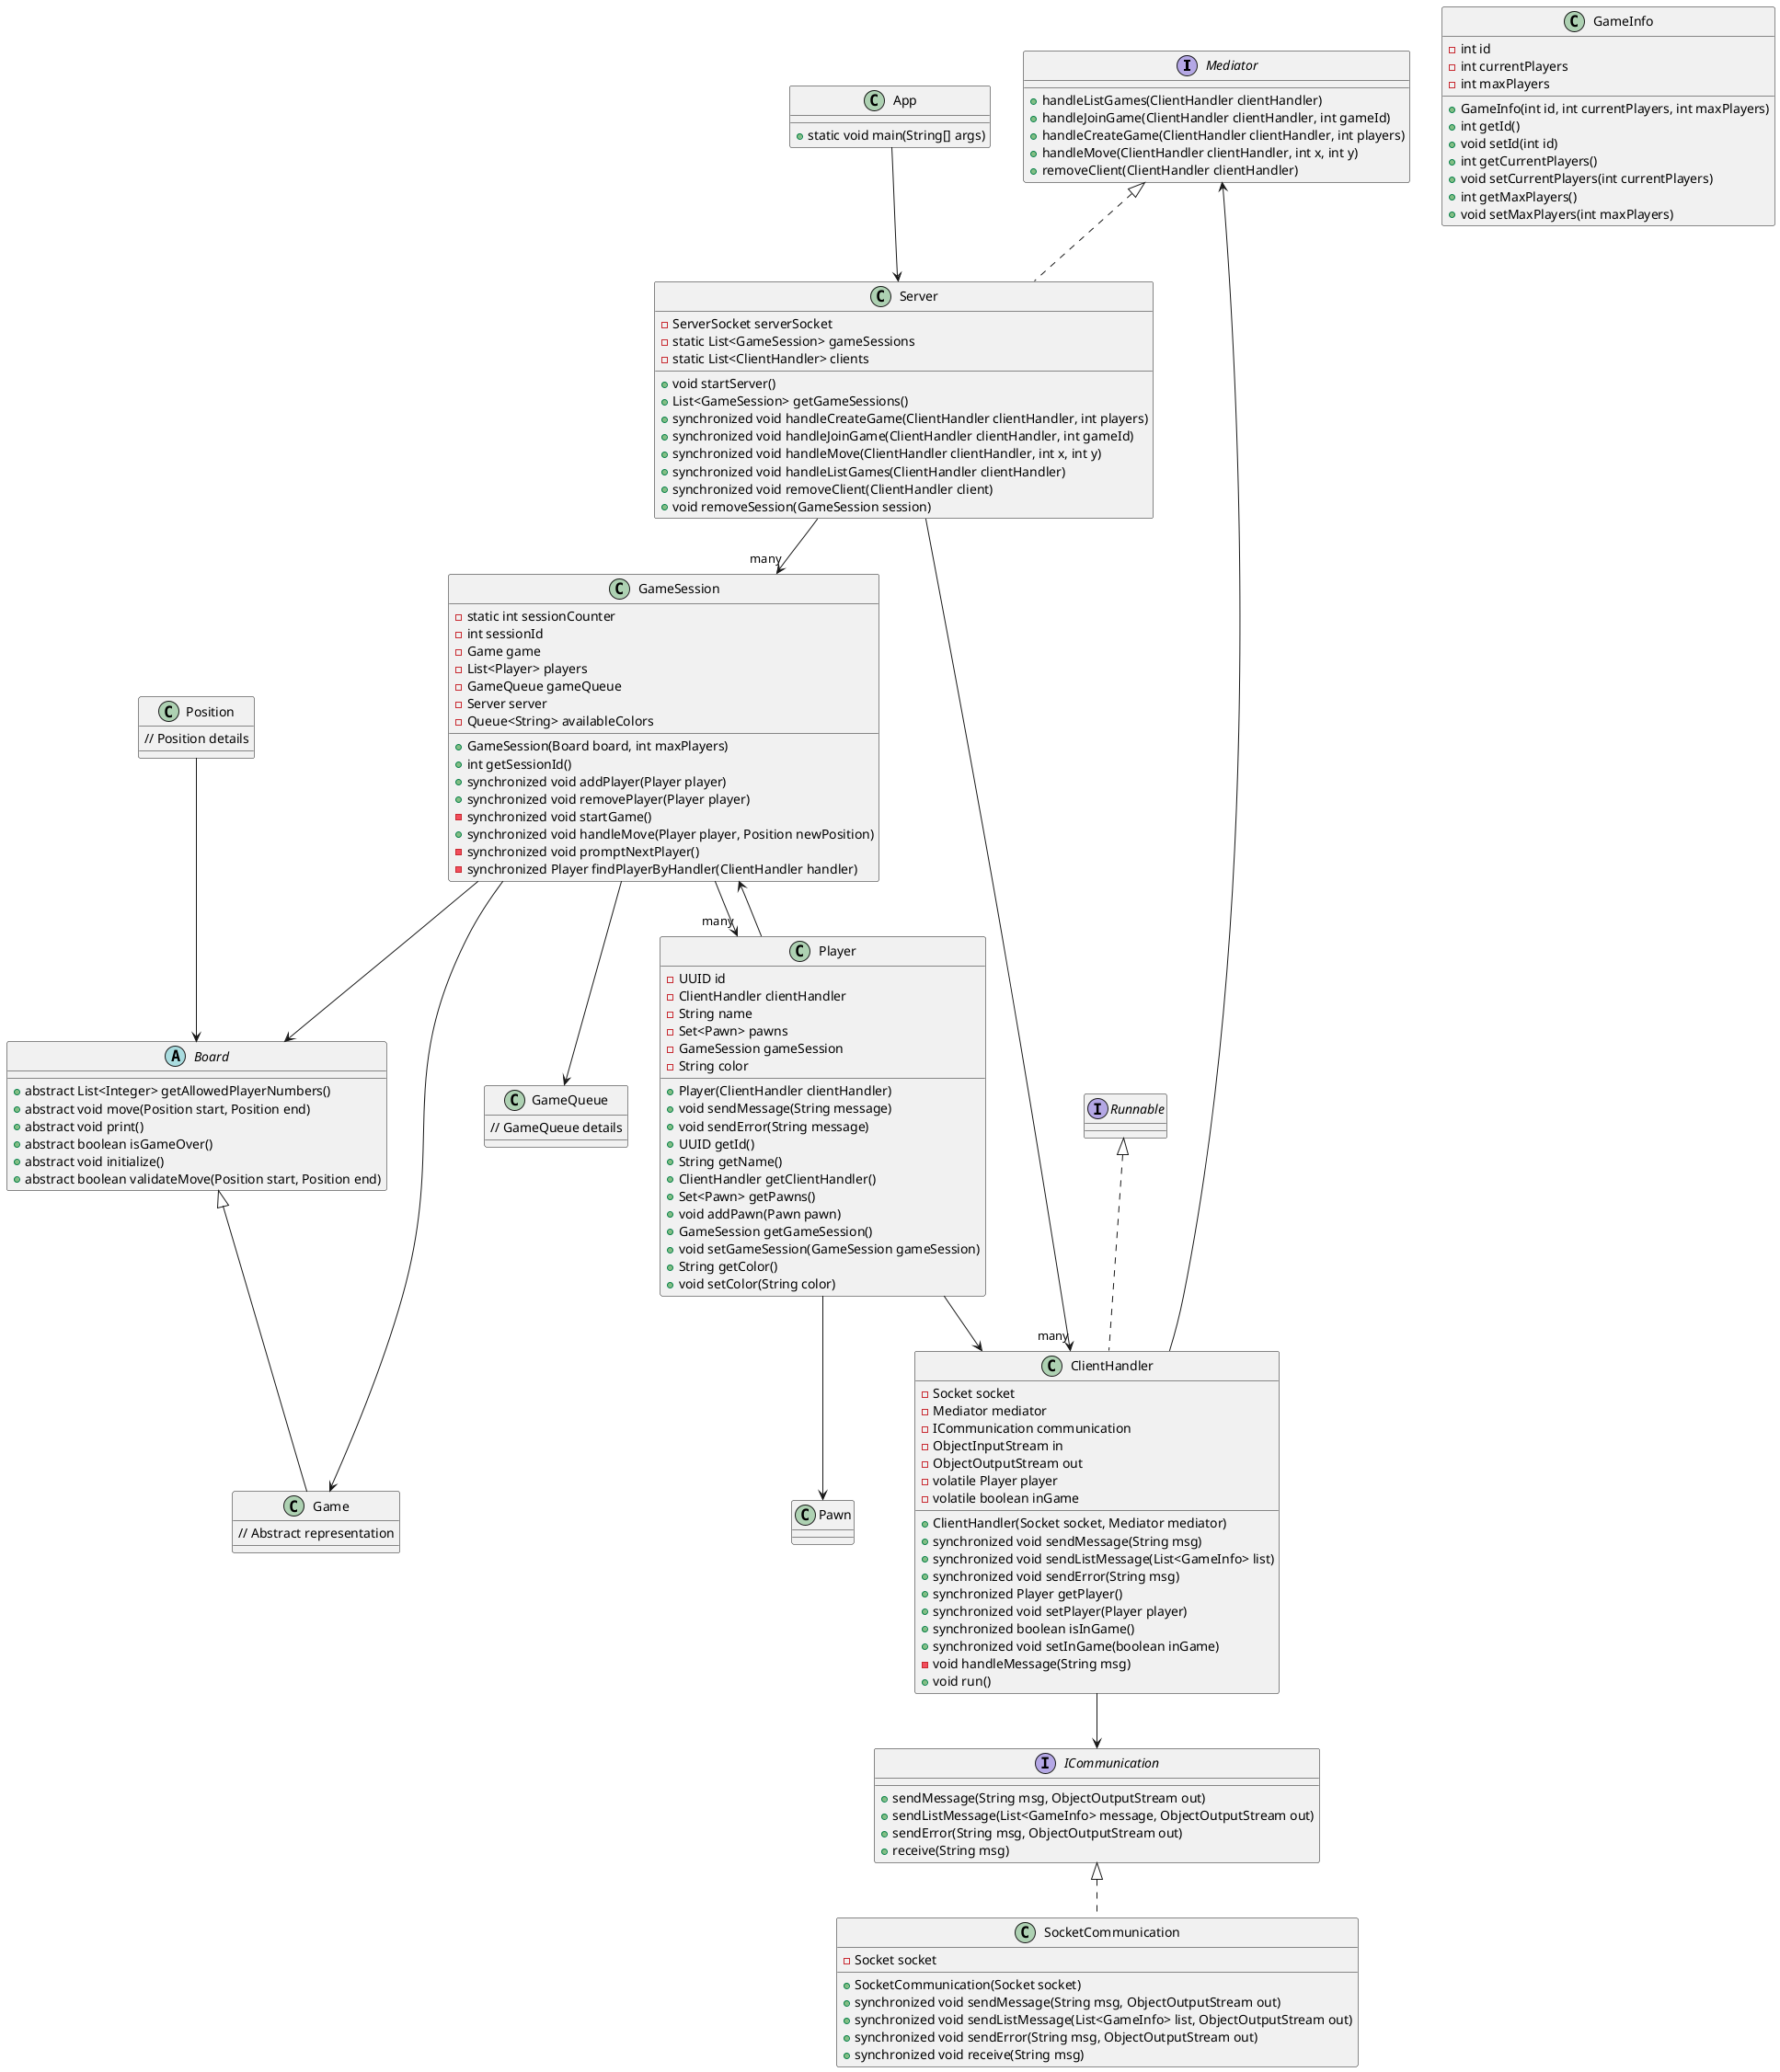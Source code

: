 @startuml

interface Mediator {
    + handleListGames(ClientHandler clientHandler)
    + handleJoinGame(ClientHandler clientHandler, int gameId)
    + handleCreateGame(ClientHandler clientHandler, int players)
    + handleMove(ClientHandler clientHandler, int x, int y)
    + removeClient(ClientHandler clientHandler)
}

class Server implements Mediator {
    - ServerSocket serverSocket
    - static List<GameSession> gameSessions
    - static List<ClientHandler> clients
    + void startServer()
    + List<GameSession> getGameSessions()
    + synchronized void handleCreateGame(ClientHandler clientHandler, int players)
    + synchronized void handleJoinGame(ClientHandler clientHandler, int gameId)
    + synchronized void handleMove(ClientHandler clientHandler, int x, int y)
    + synchronized void handleListGames(ClientHandler clientHandler)
    + synchronized void removeClient(ClientHandler client)
    + void removeSession(GameSession session)
}

class ClientHandler implements Runnable {
    - Socket socket
    - Mediator mediator
    - ICommunication communication
    - ObjectInputStream in
    - ObjectOutputStream out
    - volatile Player player
    - volatile boolean inGame
    + ClientHandler(Socket socket, Mediator mediator)
    + synchronized void sendMessage(String msg)
    + synchronized void sendListMessage(List<GameInfo> list)
    + synchronized void sendError(String msg)
    + synchronized Player getPlayer()
    + synchronized void setPlayer(Player player)
    + synchronized boolean isInGame()
    + synchronized void setInGame(boolean inGame)
    - void handleMessage(String msg)
    + void run()
}

interface ICommunication {
    + sendMessage(String msg, ObjectOutputStream out)
    + sendListMessage(List<GameInfo> message, ObjectOutputStream out)
    + sendError(String msg, ObjectOutputStream out)
    + receive(String msg)
}

class SocketCommunication implements ICommunication {
    - Socket socket
    + SocketCommunication(Socket socket)
    + synchronized void sendMessage(String msg, ObjectOutputStream out)
    + synchronized void sendListMessage(List<GameInfo> list, ObjectOutputStream out)
    + synchronized void sendError(String msg, ObjectOutputStream out)
    + synchronized void receive(String msg)
}

class Player {
    - UUID id
    - ClientHandler clientHandler
    - String name
    - Set<Pawn> pawns
    - GameSession gameSession
    - String color
    + Player(ClientHandler clientHandler)
    + void sendMessage(String message)
    + void sendError(String message)
    + UUID getId()
    + String getName()
    + ClientHandler getClientHandler()
    + Set<Pawn> getPawns()
    + void addPawn(Pawn pawn)
    + GameSession getGameSession()
    + void setGameSession(GameSession gameSession)
    + String getColor()
    + void setColor(String color)
}

class GameSession {
    - static int sessionCounter
    - int sessionId
    - Game game
    - List<Player> players
    - GameQueue gameQueue
    - Server server
    - Queue<String> availableColors
    + GameSession(Board board, int maxPlayers)
    + int getSessionId()
    + synchronized void addPlayer(Player player)
    + synchronized void removePlayer(Player player)
    - synchronized void startGame()
    + synchronized void handleMove(Player player, Position newPosition)
    - synchronized void promptNextPlayer()
    - synchronized Player findPlayerByHandler(ClientHandler handler)
}

abstract class Board {
    + abstract List<Integer> getAllowedPlayerNumbers()
    + abstract void move(Position start, Position end)
    + abstract void print()
    + abstract boolean isGameOver()
    + abstract void initialize()
    + abstract boolean validateMove(Position start, Position end)
}

class Game {
    // Abstract representation
}

class Position {
    // Position details
}

class GameQueue {
    // GameQueue details
}

class GameInfo {
    - int id
    - int currentPlayers
    - int maxPlayers
    + GameInfo(int id, int currentPlayers, int maxPlayers)
    + int getId()
    + void setId(int id)
    + int getCurrentPlayers()
    + void setCurrentPlayers(int currentPlayers)
    + int getMaxPlayers()
    + void setMaxPlayers(int maxPlayers)
}

class App {
    + static void main(String[] args)
}

App --> Server
Server --> "many" ClientHandler
Server --> "many" GameSession
GameSession --> Game
GameSession --> "many" Player
Player --> ClientHandler
Player --> GameSession
ClientHandler --> ICommunication
ClientHandler --> Mediator
Board <|-- Game
GameSession --> GameQueue
GameSession --> Board
Player --> Pawn
Position --> Board

@enduml